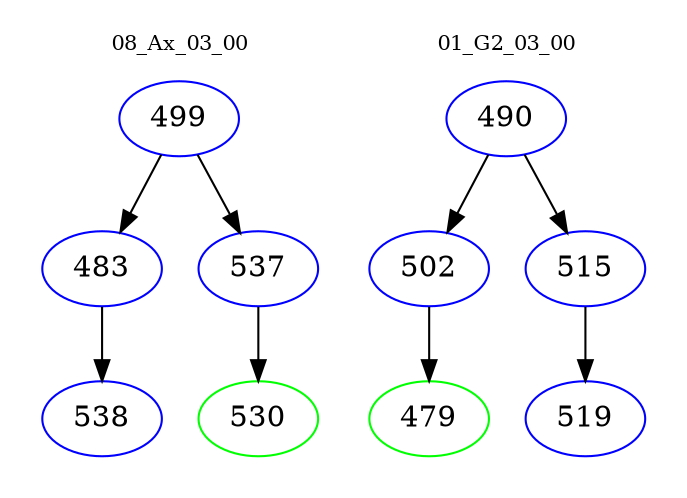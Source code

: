 digraph{
subgraph cluster_0 {
color = white
label = "08_Ax_03_00";
fontsize=10;
T0_499 [label="499", color="blue"]
T0_499 -> T0_483 [color="black"]
T0_483 [label="483", color="blue"]
T0_483 -> T0_538 [color="black"]
T0_538 [label="538", color="blue"]
T0_499 -> T0_537 [color="black"]
T0_537 [label="537", color="blue"]
T0_537 -> T0_530 [color="black"]
T0_530 [label="530", color="green"]
}
subgraph cluster_1 {
color = white
label = "01_G2_03_00";
fontsize=10;
T1_490 [label="490", color="blue"]
T1_490 -> T1_502 [color="black"]
T1_502 [label="502", color="blue"]
T1_502 -> T1_479 [color="black"]
T1_479 [label="479", color="green"]
T1_490 -> T1_515 [color="black"]
T1_515 [label="515", color="blue"]
T1_515 -> T1_519 [color="black"]
T1_519 [label="519", color="blue"]
}
}
